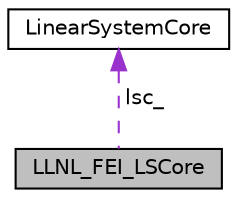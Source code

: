 digraph "LLNL_FEI_LSCore"
{
 // LATEX_PDF_SIZE
  edge [fontname="Helvetica",fontsize="10",labelfontname="Helvetica",labelfontsize="10"];
  node [fontname="Helvetica",fontsize="10",shape=record];
  Node1 [label="LLNL_FEI_LSCore",height=0.2,width=0.4,color="black", fillcolor="grey75", style="filled", fontcolor="black",tooltip=" "];
  Node2 -> Node1 [dir="back",color="darkorchid3",fontsize="10",style="dashed",label=" lsc_" ,fontname="Helvetica"];
  Node2 [label="LinearSystemCore",height=0.2,width=0.4,color="black", fillcolor="white", style="filled",URL="$class_linear_system_core.html",tooltip=" "];
}
